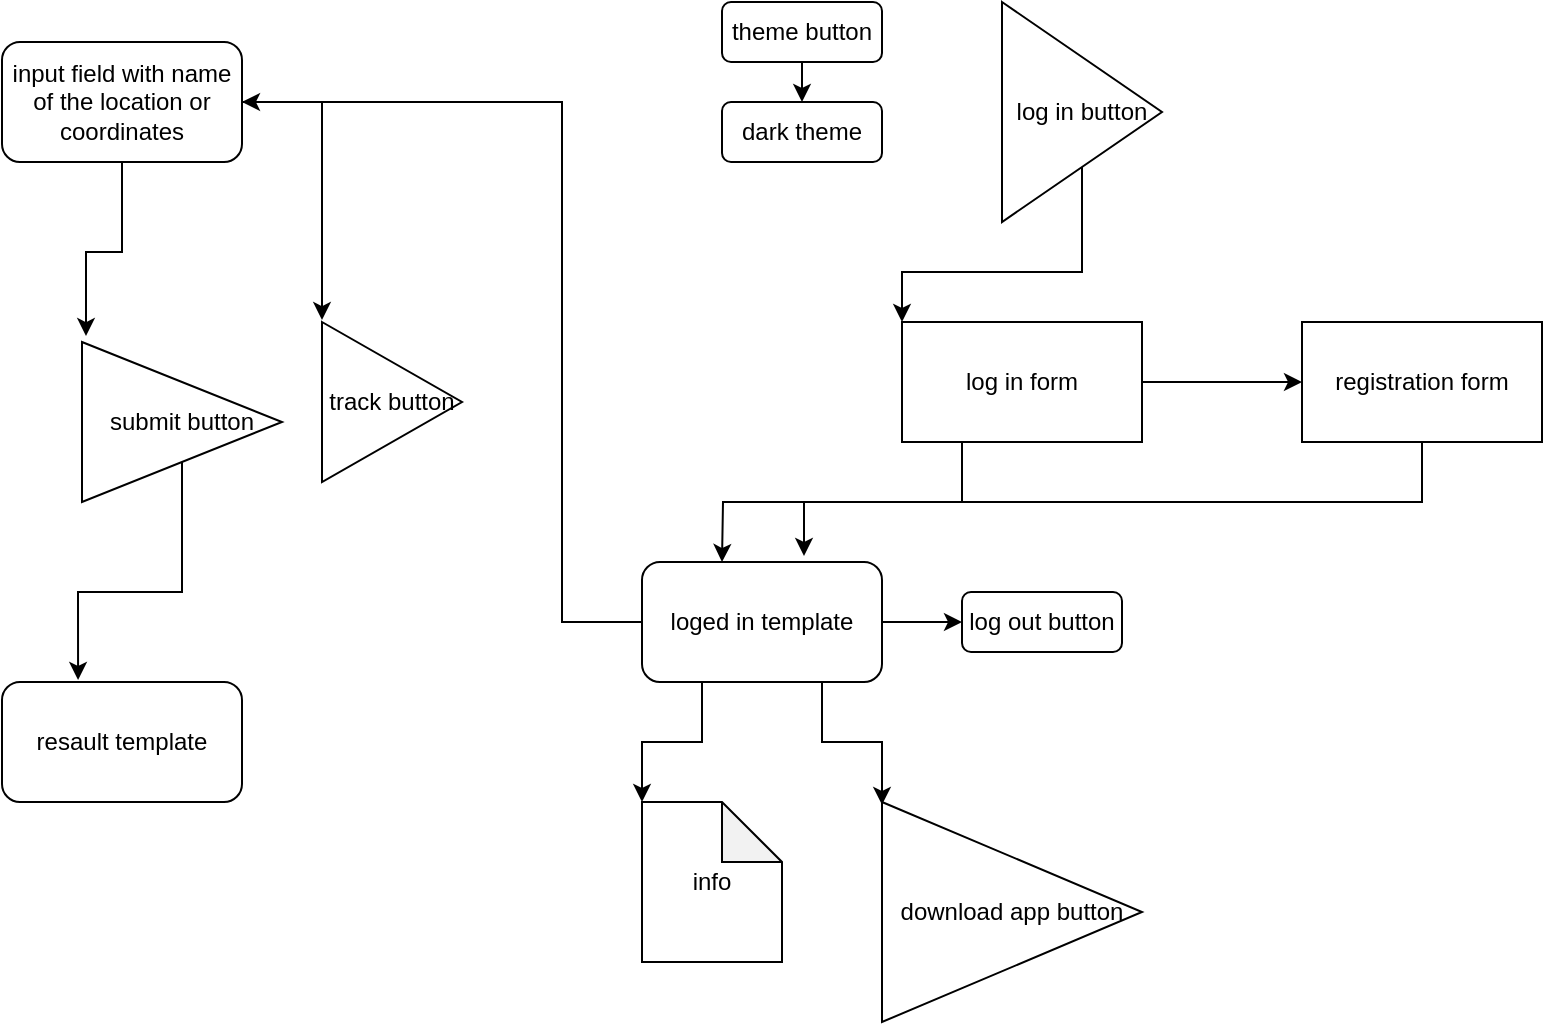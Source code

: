 <mxfile version="14.8.1"><diagram id="qFCyCVf5lGFOeb9LCGNY" name="Page-1"><mxGraphModel dx="1422" dy="780" grid="1" gridSize="10" guides="1" tooltips="1" connect="1" arrows="1" fold="1" page="1" pageScale="1" pageWidth="827" pageHeight="1169" background="none" math="0" shadow="0"><root><mxCell id="0"/><mxCell id="1" parent="0"/><mxCell id="OYZJmC2xuuxoqE__jGaI-18" style="edgeStyle=orthogonalEdgeStyle;rounded=0;orthogonalLoop=1;jettySize=auto;html=1;exitX=0.5;exitY=1;exitDx=0;exitDy=0;entryX=0.02;entryY=-0.037;entryDx=0;entryDy=0;entryPerimeter=0;" edge="1" parent="1" source="OYZJmC2xuuxoqE__jGaI-1" target="OYZJmC2xuuxoqE__jGaI-5"><mxGeometry relative="1" as="geometry"/></mxCell><mxCell id="OYZJmC2xuuxoqE__jGaI-47" style="edgeStyle=orthogonalEdgeStyle;rounded=0;orthogonalLoop=1;jettySize=auto;html=1;exitX=1;exitY=0.75;exitDx=0;exitDy=0;entryX=0;entryY=-0.012;entryDx=0;entryDy=0;entryPerimeter=0;" edge="1" parent="1" source="OYZJmC2xuuxoqE__jGaI-1" target="OYZJmC2xuuxoqE__jGaI-48"><mxGeometry relative="1" as="geometry"><mxPoint x="280" y="150" as="targetPoint"/><Array as="points"><mxPoint x="200" y="50"/><mxPoint x="240" y="50"/></Array></mxGeometry></mxCell><mxCell id="OYZJmC2xuuxoqE__jGaI-1" value="input field with name of the location or coordinates" style="rounded=1;whiteSpace=wrap;html=1;" vertex="1" parent="1"><mxGeometry x="80" y="20" width="120" height="60" as="geometry"/></mxCell><mxCell id="OYZJmC2xuuxoqE__jGaI-20" style="edgeStyle=orthogonalEdgeStyle;rounded=0;orthogonalLoop=1;jettySize=auto;html=1;exitX=0.5;exitY=1;exitDx=0;exitDy=0;entryX=0.317;entryY=-0.017;entryDx=0;entryDy=0;entryPerimeter=0;" edge="1" parent="1" source="OYZJmC2xuuxoqE__jGaI-5" target="OYZJmC2xuuxoqE__jGaI-15"><mxGeometry relative="1" as="geometry"/></mxCell><mxCell id="OYZJmC2xuuxoqE__jGaI-5" value="submit button" style="triangle;whiteSpace=wrap;html=1;" vertex="1" parent="1"><mxGeometry x="120" y="170" width="100" height="80" as="geometry"/></mxCell><mxCell id="OYZJmC2xuuxoqE__jGaI-15" value="resault template" style="rounded=1;whiteSpace=wrap;html=1;" vertex="1" parent="1"><mxGeometry x="80" y="340" width="120" height="60" as="geometry"/></mxCell><mxCell id="OYZJmC2xuuxoqE__jGaI-16" value="dark theme" style="rounded=1;whiteSpace=wrap;html=1;" vertex="1" parent="1"><mxGeometry x="440" y="50" width="80" height="30" as="geometry"/></mxCell><mxCell id="OYZJmC2xuuxoqE__jGaI-25" style="edgeStyle=orthogonalEdgeStyle;rounded=0;orthogonalLoop=1;jettySize=auto;html=1;exitX=0.5;exitY=1;exitDx=0;exitDy=0;entryX=0.5;entryY=0;entryDx=0;entryDy=0;" edge="1" parent="1" source="OYZJmC2xuuxoqE__jGaI-24" target="OYZJmC2xuuxoqE__jGaI-16"><mxGeometry relative="1" as="geometry"/></mxCell><mxCell id="OYZJmC2xuuxoqE__jGaI-24" value="theme button" style="rounded=1;whiteSpace=wrap;html=1;" vertex="1" parent="1"><mxGeometry x="440" width="80" height="30" as="geometry"/></mxCell><mxCell id="OYZJmC2xuuxoqE__jGaI-28" style="edgeStyle=orthogonalEdgeStyle;rounded=0;orthogonalLoop=1;jettySize=auto;html=1;entryX=0;entryY=0;entryDx=0;entryDy=0;" edge="1" parent="1" source="OYZJmC2xuuxoqE__jGaI-27" target="OYZJmC2xuuxoqE__jGaI-29"><mxGeometry relative="1" as="geometry"><mxPoint x="440" y="160" as="targetPoint"/></mxGeometry></mxCell><mxCell id="OYZJmC2xuuxoqE__jGaI-27" value="log in button" style="triangle;whiteSpace=wrap;html=1;" vertex="1" parent="1"><mxGeometry x="580" width="80" height="110" as="geometry"/></mxCell><mxCell id="OYZJmC2xuuxoqE__jGaI-30" style="edgeStyle=orthogonalEdgeStyle;rounded=0;orthogonalLoop=1;jettySize=auto;html=1;exitX=0.25;exitY=1;exitDx=0;exitDy=0;" edge="1" parent="1" source="OYZJmC2xuuxoqE__jGaI-29"><mxGeometry relative="1" as="geometry"><mxPoint x="440" y="280" as="targetPoint"/></mxGeometry></mxCell><mxCell id="OYZJmC2xuuxoqE__jGaI-36" style="edgeStyle=orthogonalEdgeStyle;rounded=0;orthogonalLoop=1;jettySize=auto;html=1;exitX=1;exitY=0.5;exitDx=0;exitDy=0;entryX=0;entryY=0.5;entryDx=0;entryDy=0;" edge="1" parent="1" source="OYZJmC2xuuxoqE__jGaI-29" target="OYZJmC2xuuxoqE__jGaI-37"><mxGeometry relative="1" as="geometry"><mxPoint x="590" y="190" as="targetPoint"/></mxGeometry></mxCell><mxCell id="OYZJmC2xuuxoqE__jGaI-29" value="log in form" style="rounded=0;whiteSpace=wrap;html=1;" vertex="1" parent="1"><mxGeometry x="530" y="160" width="120" height="60" as="geometry"/></mxCell><mxCell id="OYZJmC2xuuxoqE__jGaI-43" style="edgeStyle=orthogonalEdgeStyle;rounded=0;orthogonalLoop=1;jettySize=auto;html=1;exitX=1;exitY=0.5;exitDx=0;exitDy=0;entryX=0;entryY=0.5;entryDx=0;entryDy=0;" edge="1" parent="1" source="OYZJmC2xuuxoqE__jGaI-33" target="OYZJmC2xuuxoqE__jGaI-39"><mxGeometry relative="1" as="geometry"><mxPoint x="550" y="310" as="targetPoint"/></mxGeometry></mxCell><mxCell id="OYZJmC2xuuxoqE__jGaI-45" style="edgeStyle=orthogonalEdgeStyle;rounded=0;orthogonalLoop=1;jettySize=auto;html=1;exitX=0;exitY=0.5;exitDx=0;exitDy=0;entryX=1;entryY=0.5;entryDx=0;entryDy=0;" edge="1" parent="1" source="OYZJmC2xuuxoqE__jGaI-33" target="OYZJmC2xuuxoqE__jGaI-1"><mxGeometry relative="1" as="geometry"><mxPoint x="300" y="180" as="targetPoint"/><Array as="points"><mxPoint x="360" y="310"/><mxPoint x="360" y="50"/></Array></mxGeometry></mxCell><mxCell id="OYZJmC2xuuxoqE__jGaI-56" style="edgeStyle=orthogonalEdgeStyle;rounded=0;orthogonalLoop=1;jettySize=auto;html=1;exitX=0.25;exitY=1;exitDx=0;exitDy=0;entryX=0;entryY=0;entryDx=0;entryDy=0;entryPerimeter=0;" edge="1" parent="1" source="OYZJmC2xuuxoqE__jGaI-33" target="OYZJmC2xuuxoqE__jGaI-53"><mxGeometry relative="1" as="geometry"/></mxCell><mxCell id="OYZJmC2xuuxoqE__jGaI-58" style="edgeStyle=orthogonalEdgeStyle;rounded=0;orthogonalLoop=1;jettySize=auto;html=1;exitX=0.75;exitY=1;exitDx=0;exitDy=0;entryX=0;entryY=0.013;entryDx=0;entryDy=0;entryPerimeter=0;" edge="1" parent="1" source="OYZJmC2xuuxoqE__jGaI-33" target="OYZJmC2xuuxoqE__jGaI-57"><mxGeometry relative="1" as="geometry"><Array as="points"><mxPoint x="490" y="370"/><mxPoint x="520" y="370"/></Array></mxGeometry></mxCell><mxCell id="OYZJmC2xuuxoqE__jGaI-33" value="loged in template" style="rounded=1;whiteSpace=wrap;html=1;" vertex="1" parent="1"><mxGeometry x="400" y="280" width="120" height="60" as="geometry"/></mxCell><mxCell id="OYZJmC2xuuxoqE__jGaI-38" style="edgeStyle=orthogonalEdgeStyle;rounded=0;orthogonalLoop=1;jettySize=auto;html=1;exitX=0.5;exitY=1;exitDx=0;exitDy=0;entryX=0.675;entryY=-0.05;entryDx=0;entryDy=0;entryPerimeter=0;" edge="1" parent="1" source="OYZJmC2xuuxoqE__jGaI-37" target="OYZJmC2xuuxoqE__jGaI-33"><mxGeometry relative="1" as="geometry"/></mxCell><mxCell id="OYZJmC2xuuxoqE__jGaI-37" value="registration form" style="rounded=0;whiteSpace=wrap;html=1;" vertex="1" parent="1"><mxGeometry x="730" y="160" width="120" height="60" as="geometry"/></mxCell><mxCell id="OYZJmC2xuuxoqE__jGaI-39" value="log out button" style="rounded=1;whiteSpace=wrap;html=1;" vertex="1" parent="1"><mxGeometry x="560" y="295" width="80" height="30" as="geometry"/></mxCell><mxCell id="OYZJmC2xuuxoqE__jGaI-48" value="track button" style="triangle;whiteSpace=wrap;html=1;" vertex="1" parent="1"><mxGeometry x="240" y="160" width="70" height="80" as="geometry"/></mxCell><mxCell id="OYZJmC2xuuxoqE__jGaI-53" value="info" style="shape=note;whiteSpace=wrap;html=1;backgroundOutline=1;darkOpacity=0.05;" vertex="1" parent="1"><mxGeometry x="400" y="400" width="70" height="80" as="geometry"/></mxCell><mxCell id="OYZJmC2xuuxoqE__jGaI-57" value="download app button" style="triangle;whiteSpace=wrap;html=1;" vertex="1" parent="1"><mxGeometry x="520" y="400" width="130" height="110" as="geometry"/></mxCell></root></mxGraphModel></diagram></mxfile>